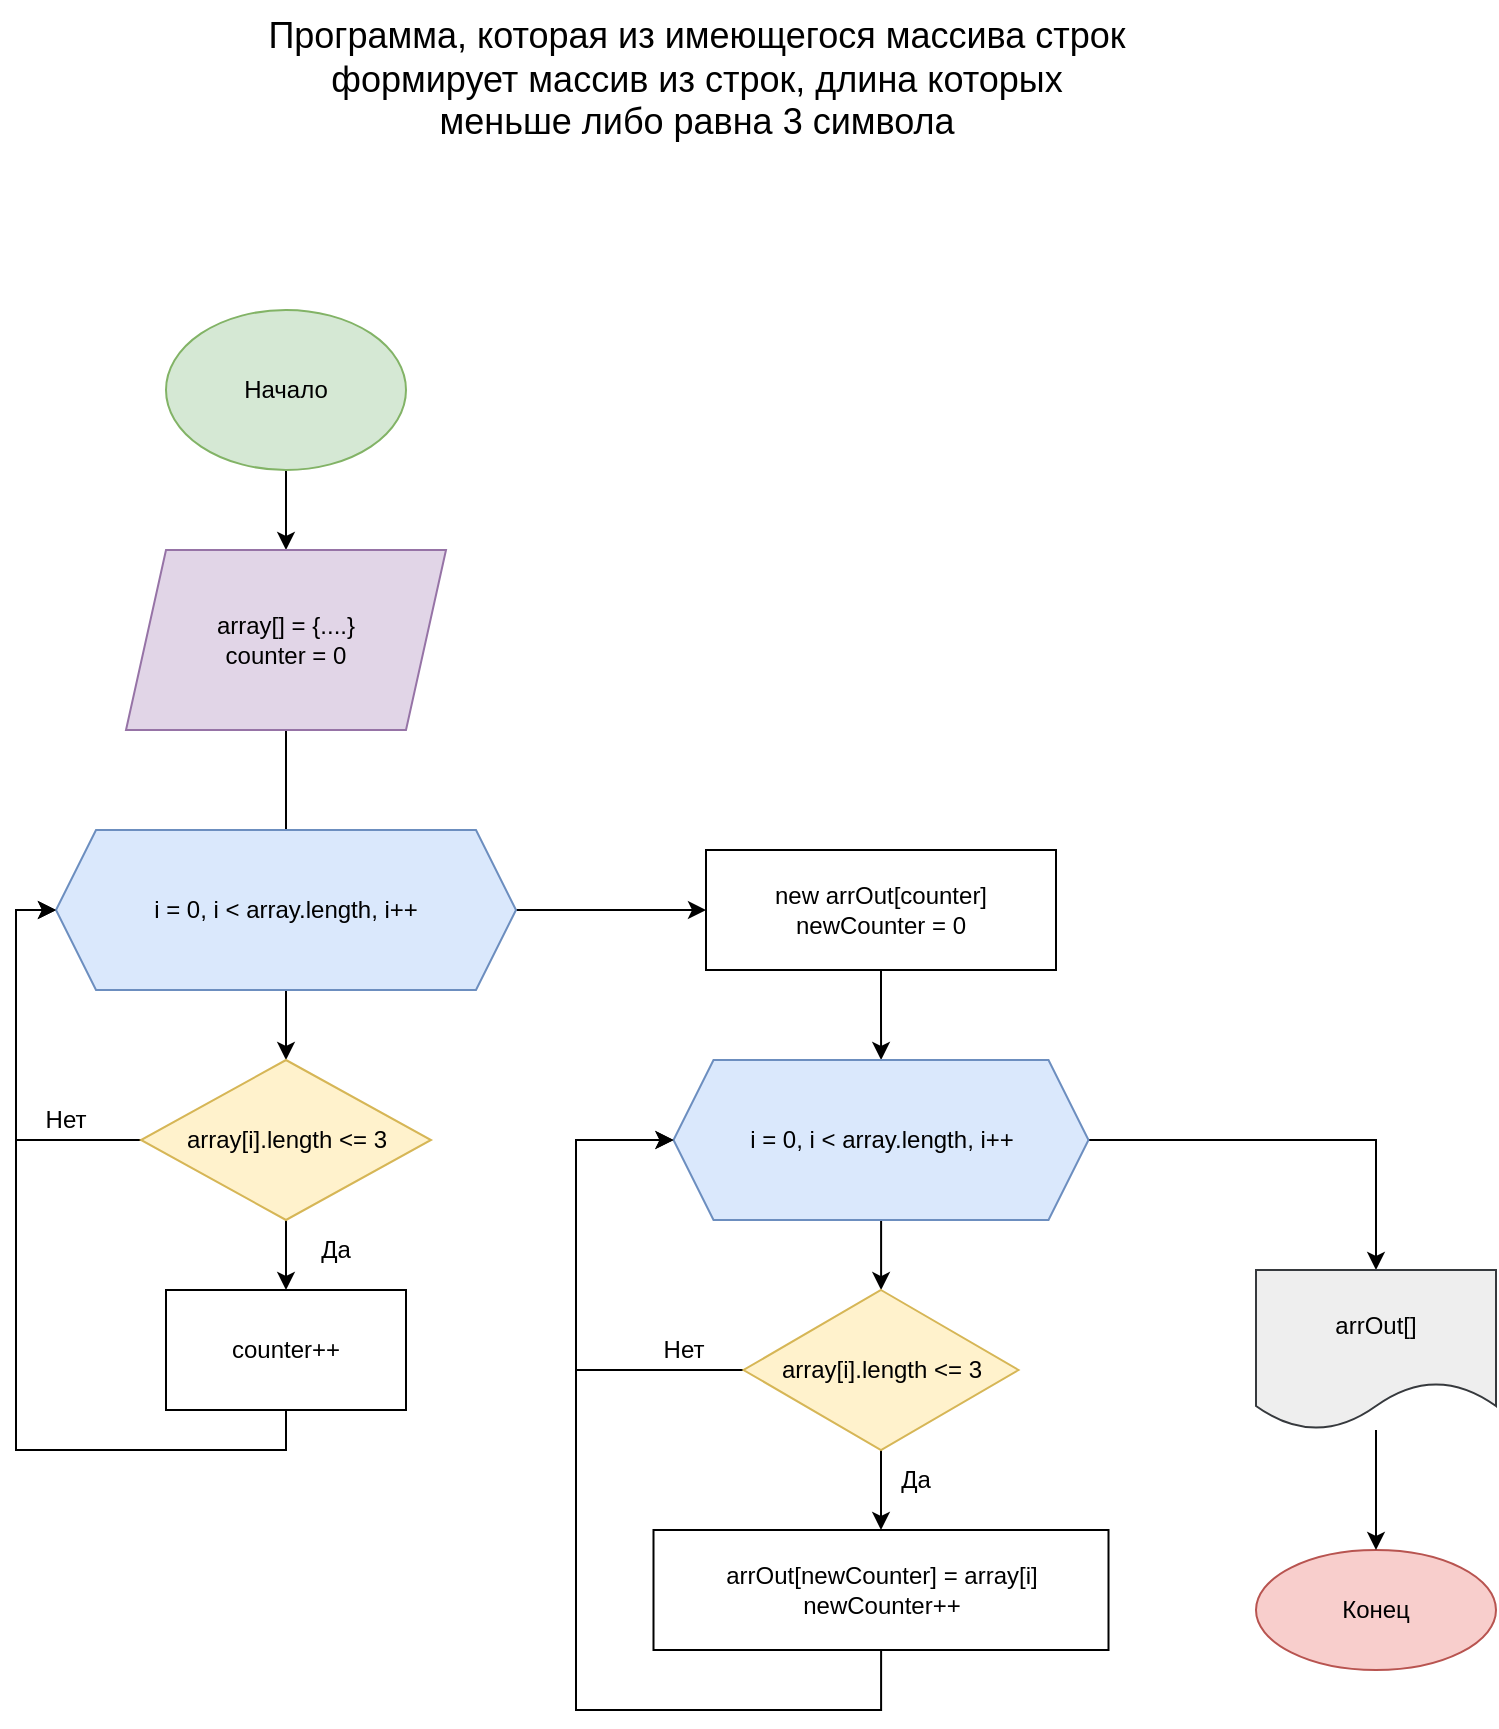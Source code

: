 <mxfile version="20.6.0" type="device"><diagram id="C5RBs43oDa-KdzZeNtuy" name="Page-1"><mxGraphModel dx="1308" dy="875" grid="1" gridSize="10" guides="1" tooltips="1" connect="1" arrows="1" fold="1" page="1" pageScale="1" pageWidth="827" pageHeight="1169" math="0" shadow="0"><root><mxCell id="WIyWlLk6GJQsqaUBKTNV-0"/><mxCell id="WIyWlLk6GJQsqaUBKTNV-1" parent="WIyWlLk6GJQsqaUBKTNV-0"/><mxCell id="ebxPDyALgDICZ6asir6X-2" value="" style="edgeStyle=orthogonalEdgeStyle;rounded=0;orthogonalLoop=1;jettySize=auto;html=1;" parent="WIyWlLk6GJQsqaUBKTNV-1" source="ebxPDyALgDICZ6asir6X-0" target="ebxPDyALgDICZ6asir6X-1" edge="1"><mxGeometry relative="1" as="geometry"/></mxCell><mxCell id="ebxPDyALgDICZ6asir6X-0" value="Начало" style="ellipse;whiteSpace=wrap;html=1;fillColor=#d5e8d4;strokeColor=#82b366;" parent="WIyWlLk6GJQsqaUBKTNV-1" vertex="1"><mxGeometry x="135" y="220" width="120" height="80" as="geometry"/></mxCell><mxCell id="NzhpzaknC7OG-vmffmDY-1" value="" style="edgeStyle=orthogonalEdgeStyle;rounded=0;orthogonalLoop=1;jettySize=auto;html=1;" edge="1" parent="WIyWlLk6GJQsqaUBKTNV-1" source="ebxPDyALgDICZ6asir6X-1" target="NzhpzaknC7OG-vmffmDY-0"><mxGeometry relative="1" as="geometry"/></mxCell><mxCell id="ebxPDyALgDICZ6asir6X-1" value="array[] = {....}&lt;br&gt;counter = 0" style="shape=parallelogram;perimeter=parallelogramPerimeter;whiteSpace=wrap;html=1;fixedSize=1;fillColor=#e1d5e7;strokeColor=#9673a6;" parent="WIyWlLk6GJQsqaUBKTNV-1" vertex="1"><mxGeometry x="115" y="340" width="160" height="90" as="geometry"/></mxCell><mxCell id="ebxPDyALgDICZ6asir6X-7" value="Конец" style="ellipse;whiteSpace=wrap;html=1;fillColor=#f8cecc;strokeColor=#b85450;" parent="WIyWlLk6GJQsqaUBKTNV-1" vertex="1"><mxGeometry x="680" y="840" width="120" height="60" as="geometry"/></mxCell><mxCell id="ebxPDyALgDICZ6asir6X-10" value="Программа, которая из имеющегося массива строк &lt;br&gt;формирует массив из строк, длина которых &lt;br&gt;меньше либо равна 3 символа&lt;br&gt;" style="text;html=1;align=center;verticalAlign=middle;resizable=0;points=[];autosize=1;strokeColor=none;fillColor=none;strokeWidth=3;fontSize=18;" parent="WIyWlLk6GJQsqaUBKTNV-1" vertex="1"><mxGeometry x="175" y="65" width="450" height="80" as="geometry"/></mxCell><mxCell id="NzhpzaknC7OG-vmffmDY-7" value="" style="edgeStyle=orthogonalEdgeStyle;rounded=0;orthogonalLoop=1;jettySize=auto;html=1;" edge="1" parent="WIyWlLk6GJQsqaUBKTNV-1" source="NzhpzaknC7OG-vmffmDY-0" target="NzhpzaknC7OG-vmffmDY-6"><mxGeometry relative="1" as="geometry"/></mxCell><mxCell id="NzhpzaknC7OG-vmffmDY-10" style="edgeStyle=orthogonalEdgeStyle;rounded=0;orthogonalLoop=1;jettySize=auto;html=1;entryX=0;entryY=0.5;entryDx=0;entryDy=0;exitX=0;exitY=0.5;exitDx=0;exitDy=0;" edge="1" parent="WIyWlLk6GJQsqaUBKTNV-1" source="NzhpzaknC7OG-vmffmDY-0" target="NzhpzaknC7OG-vmffmDY-5"><mxGeometry relative="1" as="geometry"><mxPoint x="80" y="560" as="targetPoint"/><Array as="points"><mxPoint x="60" y="635"/><mxPoint x="60" y="520"/></Array></mxGeometry></mxCell><mxCell id="NzhpzaknC7OG-vmffmDY-0" value="array[i].length &amp;lt;= 3" style="rhombus;whiteSpace=wrap;html=1;fillColor=#fff2cc;strokeColor=#d6b656;" vertex="1" parent="WIyWlLk6GJQsqaUBKTNV-1"><mxGeometry x="122.5" y="595" width="145" height="80" as="geometry"/></mxCell><mxCell id="NzhpzaknC7OG-vmffmDY-4" value="Нет" style="text;html=1;strokeColor=none;fillColor=none;align=center;verticalAlign=middle;whiteSpace=wrap;rounded=0;" vertex="1" parent="WIyWlLk6GJQsqaUBKTNV-1"><mxGeometry x="55" y="610" width="60" height="30" as="geometry"/></mxCell><mxCell id="NzhpzaknC7OG-vmffmDY-13" value="" style="edgeStyle=orthogonalEdgeStyle;rounded=0;orthogonalLoop=1;jettySize=auto;html=1;" edge="1" parent="WIyWlLk6GJQsqaUBKTNV-1" source="NzhpzaknC7OG-vmffmDY-5" target="NzhpzaknC7OG-vmffmDY-12"><mxGeometry relative="1" as="geometry"/></mxCell><mxCell id="NzhpzaknC7OG-vmffmDY-5" value="i = 0, i &amp;lt; array.length, i++" style="shape=hexagon;perimeter=hexagonPerimeter2;whiteSpace=wrap;html=1;fixedSize=1;fillColor=#dae8fc;strokeColor=#6c8ebf;" vertex="1" parent="WIyWlLk6GJQsqaUBKTNV-1"><mxGeometry x="80" y="480" width="230" height="80" as="geometry"/></mxCell><mxCell id="NzhpzaknC7OG-vmffmDY-8" style="edgeStyle=orthogonalEdgeStyle;rounded=0;orthogonalLoop=1;jettySize=auto;html=1;entryX=0;entryY=0.5;entryDx=0;entryDy=0;" edge="1" parent="WIyWlLk6GJQsqaUBKTNV-1" source="NzhpzaknC7OG-vmffmDY-6" target="NzhpzaknC7OG-vmffmDY-5"><mxGeometry relative="1" as="geometry"><Array as="points"><mxPoint x="195" y="790"/><mxPoint x="60" y="790"/><mxPoint x="60" y="520"/></Array></mxGeometry></mxCell><mxCell id="NzhpzaknC7OG-vmffmDY-6" value="counter++" style="whiteSpace=wrap;html=1;" vertex="1" parent="WIyWlLk6GJQsqaUBKTNV-1"><mxGeometry x="135" y="710" width="120" height="60" as="geometry"/></mxCell><mxCell id="NzhpzaknC7OG-vmffmDY-11" value="Да" style="text;html=1;strokeColor=none;fillColor=none;align=center;verticalAlign=middle;whiteSpace=wrap;rounded=0;" vertex="1" parent="WIyWlLk6GJQsqaUBKTNV-1"><mxGeometry x="190" y="675" width="60" height="30" as="geometry"/></mxCell><mxCell id="NzhpzaknC7OG-vmffmDY-17" value="" style="edgeStyle=orthogonalEdgeStyle;rounded=0;orthogonalLoop=1;jettySize=auto;html=1;" edge="1" parent="WIyWlLk6GJQsqaUBKTNV-1" source="NzhpzaknC7OG-vmffmDY-12" target="NzhpzaknC7OG-vmffmDY-16"><mxGeometry relative="1" as="geometry"/></mxCell><mxCell id="NzhpzaknC7OG-vmffmDY-12" value="new arrOut[counter]&lt;br&gt;newCounter = 0" style="whiteSpace=wrap;html=1;" vertex="1" parent="WIyWlLk6GJQsqaUBKTNV-1"><mxGeometry x="405" y="490" width="175" height="60" as="geometry"/></mxCell><mxCell id="NzhpzaknC7OG-vmffmDY-19" value="" style="edgeStyle=orthogonalEdgeStyle;rounded=0;orthogonalLoop=1;jettySize=auto;html=1;" edge="1" parent="WIyWlLk6GJQsqaUBKTNV-1" source="NzhpzaknC7OG-vmffmDY-16" target="NzhpzaknC7OG-vmffmDY-18"><mxGeometry relative="1" as="geometry"/></mxCell><mxCell id="NzhpzaknC7OG-vmffmDY-32" value="" style="edgeStyle=orthogonalEdgeStyle;rounded=0;orthogonalLoop=1;jettySize=auto;html=1;" edge="1" parent="WIyWlLk6GJQsqaUBKTNV-1" source="NzhpzaknC7OG-vmffmDY-16" target="NzhpzaknC7OG-vmffmDY-31"><mxGeometry relative="1" as="geometry"/></mxCell><mxCell id="NzhpzaknC7OG-vmffmDY-16" value="i = 0, i &amp;lt; array.length, i++" style="shape=hexagon;perimeter=hexagonPerimeter2;whiteSpace=wrap;html=1;fixedSize=1;fillColor=#dae8fc;strokeColor=#6c8ebf;" vertex="1" parent="WIyWlLk6GJQsqaUBKTNV-1"><mxGeometry x="388.75" y="595" width="207.5" height="80" as="geometry"/></mxCell><mxCell id="NzhpzaknC7OG-vmffmDY-24" value="" style="edgeStyle=orthogonalEdgeStyle;rounded=0;orthogonalLoop=1;jettySize=auto;html=1;" edge="1" parent="WIyWlLk6GJQsqaUBKTNV-1" source="NzhpzaknC7OG-vmffmDY-18" target="NzhpzaknC7OG-vmffmDY-23"><mxGeometry relative="1" as="geometry"/></mxCell><mxCell id="NzhpzaknC7OG-vmffmDY-30" style="edgeStyle=orthogonalEdgeStyle;rounded=0;orthogonalLoop=1;jettySize=auto;html=1;exitX=0;exitY=0.5;exitDx=0;exitDy=0;entryX=0;entryY=0.5;entryDx=0;entryDy=0;" edge="1" parent="WIyWlLk6GJQsqaUBKTNV-1" source="NzhpzaknC7OG-vmffmDY-18" target="NzhpzaknC7OG-vmffmDY-16"><mxGeometry relative="1" as="geometry"><Array as="points"><mxPoint x="340" y="750"/><mxPoint x="340" y="635"/></Array></mxGeometry></mxCell><mxCell id="NzhpzaknC7OG-vmffmDY-18" value="array[i].length &amp;lt;= 3" style="rhombus;whiteSpace=wrap;html=1;fillColor=#fff2cc;strokeColor=#d6b656;" vertex="1" parent="WIyWlLk6GJQsqaUBKTNV-1"><mxGeometry x="423.75" y="710" width="137.5" height="80" as="geometry"/></mxCell><mxCell id="NzhpzaknC7OG-vmffmDY-21" value="Нет" style="text;html=1;strokeColor=none;fillColor=none;align=center;verticalAlign=middle;whiteSpace=wrap;rounded=0;" vertex="1" parent="WIyWlLk6GJQsqaUBKTNV-1"><mxGeometry x="363.75" y="725" width="60" height="30" as="geometry"/></mxCell><mxCell id="NzhpzaknC7OG-vmffmDY-25" style="edgeStyle=orthogonalEdgeStyle;rounded=0;orthogonalLoop=1;jettySize=auto;html=1;entryX=0;entryY=0.5;entryDx=0;entryDy=0;" edge="1" parent="WIyWlLk6GJQsqaUBKTNV-1" source="NzhpzaknC7OG-vmffmDY-23" target="NzhpzaknC7OG-vmffmDY-16"><mxGeometry relative="1" as="geometry"><Array as="points"><mxPoint x="493" y="920"/><mxPoint x="340" y="920"/><mxPoint x="340" y="635"/></Array></mxGeometry></mxCell><mxCell id="NzhpzaknC7OG-vmffmDY-23" value="arrOut[newCounter] = array[i]&lt;br&gt;newCounter++" style="whiteSpace=wrap;html=1;" vertex="1" parent="WIyWlLk6GJQsqaUBKTNV-1"><mxGeometry x="378.75" y="830" width="227.5" height="60" as="geometry"/></mxCell><mxCell id="NzhpzaknC7OG-vmffmDY-26" value="Да" style="text;html=1;strokeColor=none;fillColor=none;align=center;verticalAlign=middle;whiteSpace=wrap;rounded=0;" vertex="1" parent="WIyWlLk6GJQsqaUBKTNV-1"><mxGeometry x="480" y="790" width="60" height="30" as="geometry"/></mxCell><mxCell id="NzhpzaknC7OG-vmffmDY-33" style="edgeStyle=orthogonalEdgeStyle;rounded=0;orthogonalLoop=1;jettySize=auto;html=1;entryX=0.5;entryY=0;entryDx=0;entryDy=0;" edge="1" parent="WIyWlLk6GJQsqaUBKTNV-1" source="NzhpzaknC7OG-vmffmDY-31" target="ebxPDyALgDICZ6asir6X-7"><mxGeometry relative="1" as="geometry"/></mxCell><mxCell id="NzhpzaknC7OG-vmffmDY-31" value="arrOut[]" style="shape=document;whiteSpace=wrap;html=1;boundedLbl=1;fillColor=#eeeeee;strokeColor=#36393d;" vertex="1" parent="WIyWlLk6GJQsqaUBKTNV-1"><mxGeometry x="680" y="700" width="120" height="80" as="geometry"/></mxCell></root></mxGraphModel></diagram></mxfile>